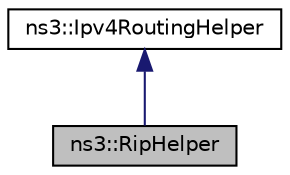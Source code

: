 digraph "ns3::RipHelper"
{
 // LATEX_PDF_SIZE
  edge [fontname="Helvetica",fontsize="10",labelfontname="Helvetica",labelfontsize="10"];
  node [fontname="Helvetica",fontsize="10",shape=record];
  Node1 [label="ns3::RipHelper",height=0.2,width=0.4,color="black", fillcolor="grey75", style="filled", fontcolor="black",tooltip="Helper class that adds RIP routing to nodes."];
  Node2 -> Node1 [dir="back",color="midnightblue",fontsize="10",style="solid",fontname="Helvetica"];
  Node2 [label="ns3::Ipv4RoutingHelper",height=0.2,width=0.4,color="black", fillcolor="white", style="filled",URL="$classns3_1_1_ipv4_routing_helper.html",tooltip="a factory to create ns3::Ipv4RoutingProtocol objects"];
}
